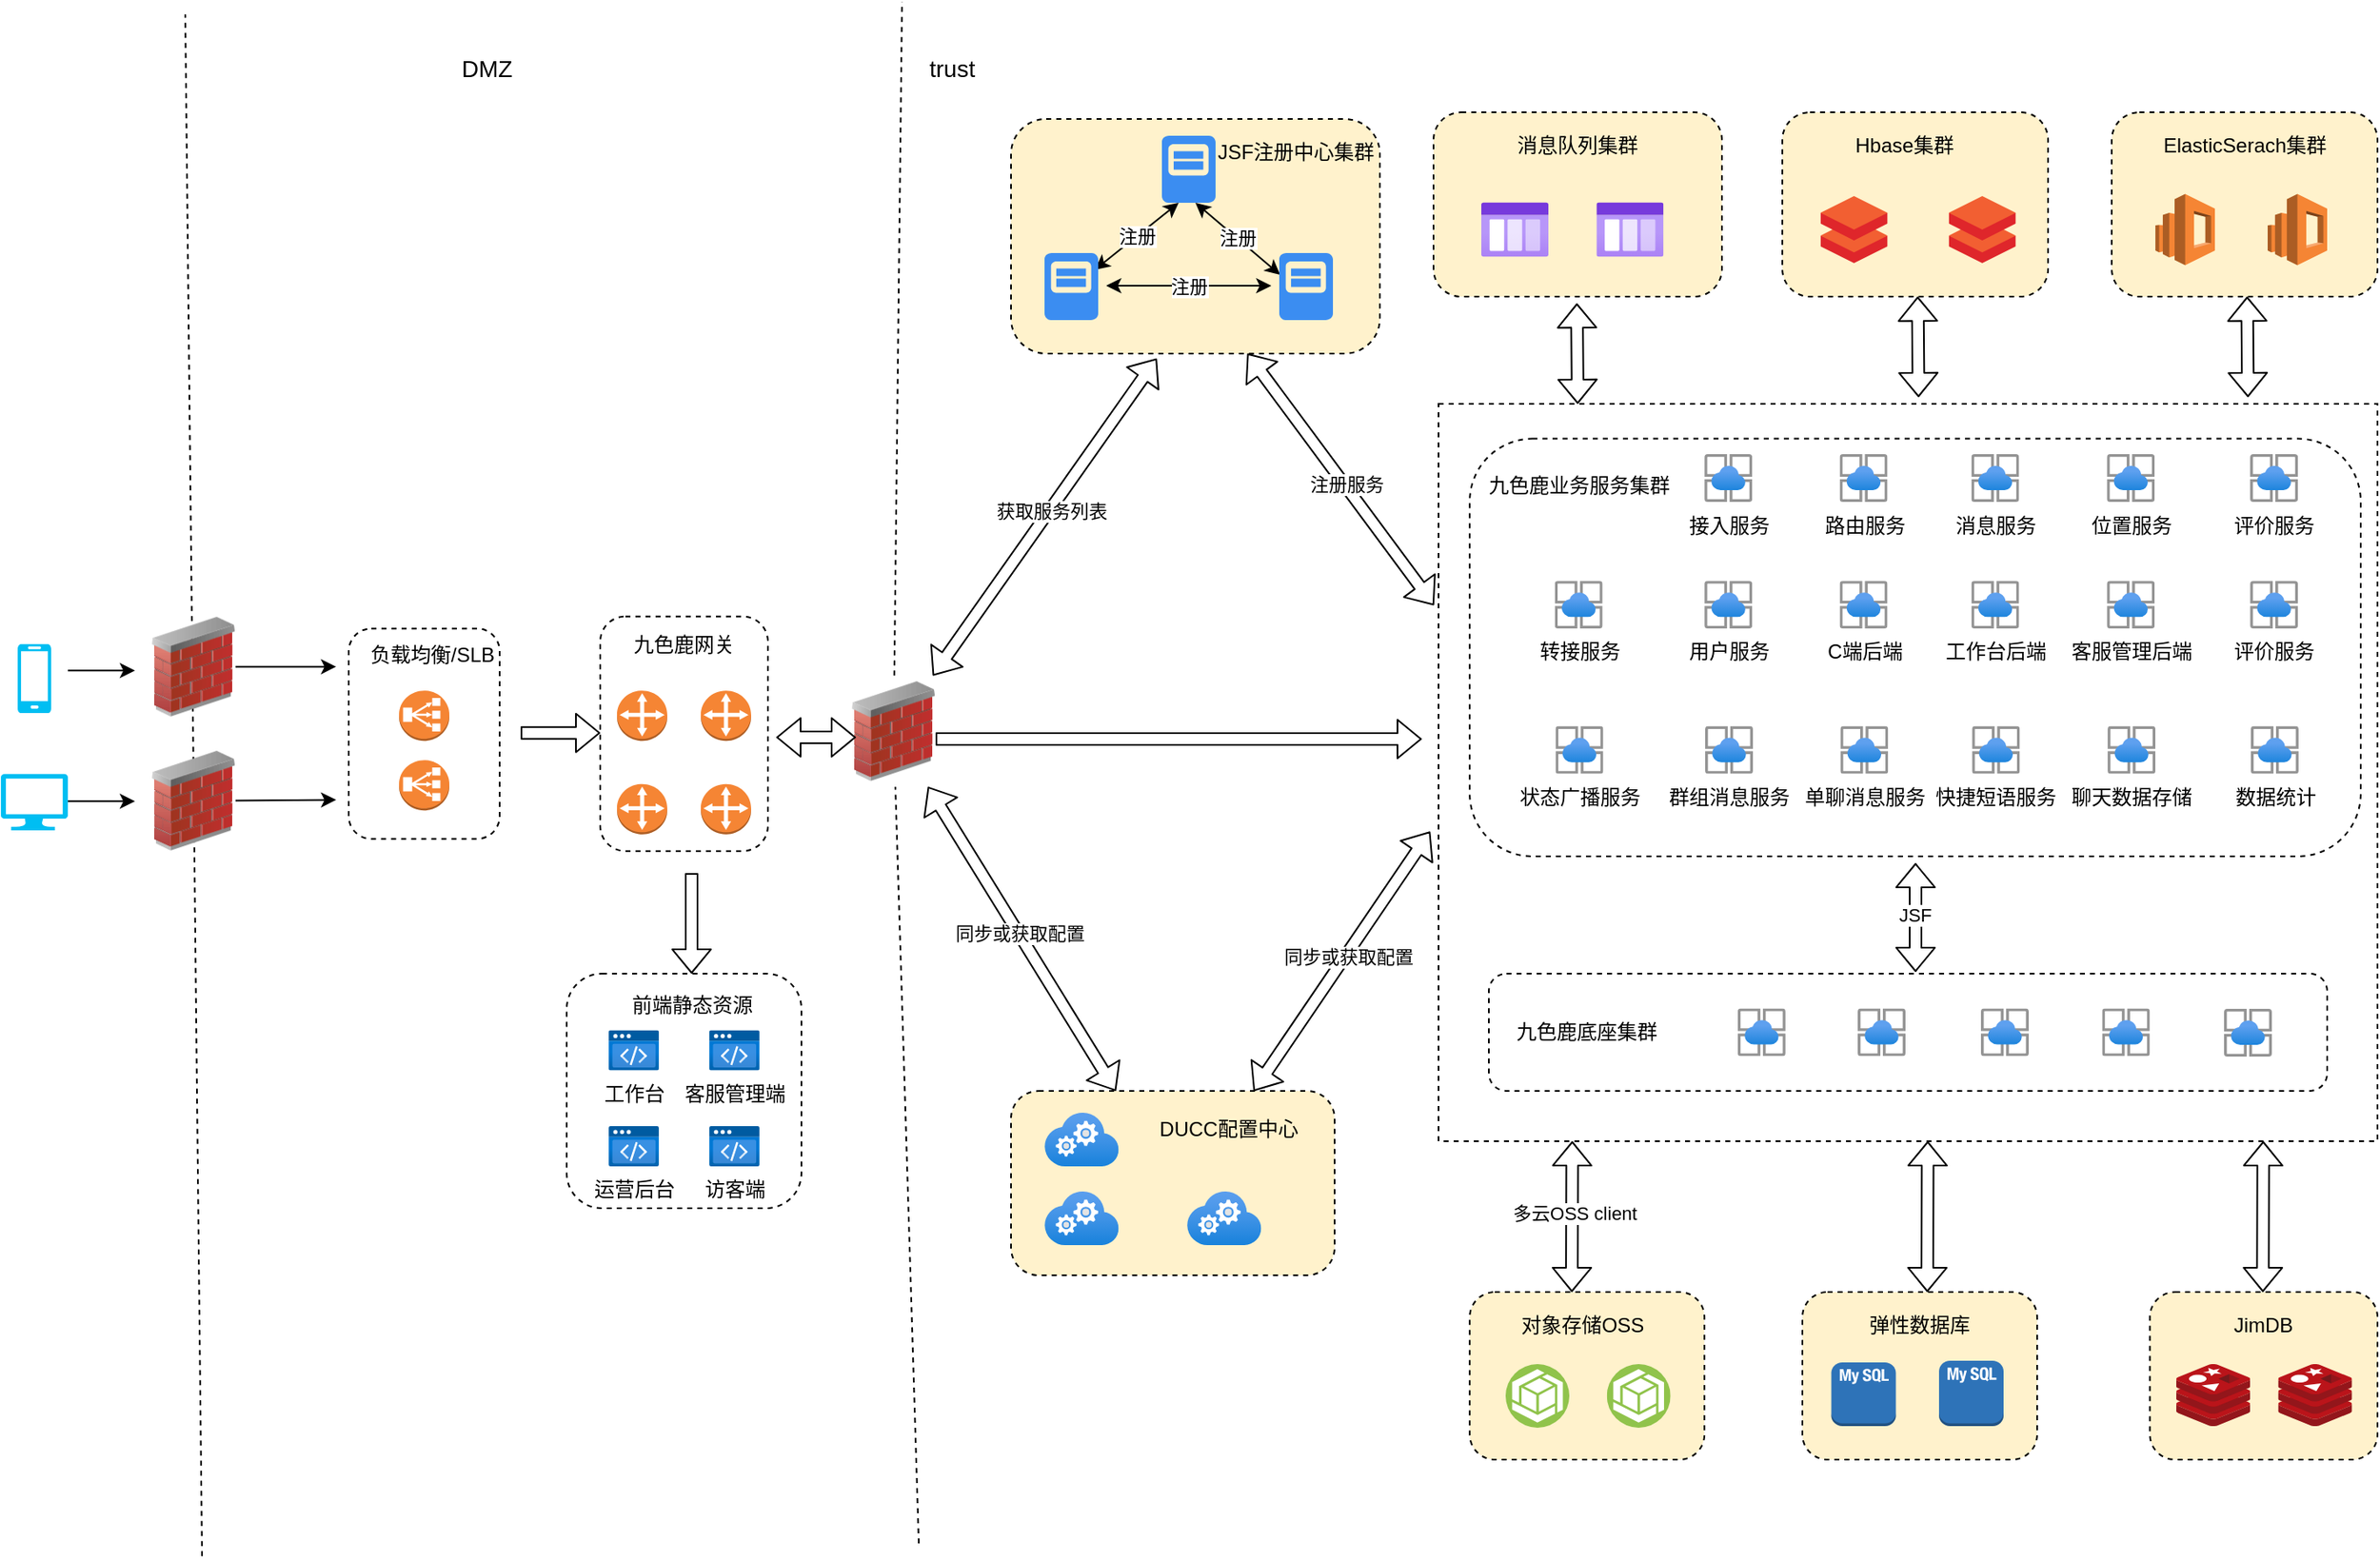 <mxfile version="13.10.8" type="github">
  <diagram id="4m0wapcWZzs-jETfaVTt" name="第 1 页">
    <mxGraphModel dx="2203" dy="771" grid="1" gridSize="10" guides="1" tooltips="1" connect="1" arrows="1" fold="1" page="1" pageScale="1" pageWidth="827" pageHeight="1169" math="0" shadow="0">
      <root>
        <mxCell id="0" />
        <mxCell id="1" parent="0" />
        <mxCell id="VIq6k27REmudd6MNiA6y-170" value="" style="rounded=1;whiteSpace=wrap;html=1;dashed=1;fillColor=#FFF2CC;" parent="1" vertex="1">
          <mxGeometry x="835.04" y="66" width="158.5" height="110" as="geometry" />
        </mxCell>
        <mxCell id="VIq6k27REmudd6MNiA6y-151" value="" style="rounded=1;whiteSpace=wrap;html=1;dashed=1;fillColor=#FFFFFF;" parent="1" vertex="1">
          <mxGeometry x="-20" y="374.1" width="90" height="125.5" as="geometry" />
        </mxCell>
        <mxCell id="VIq6k27REmudd6MNiA6y-1" value="" style="rounded=0;whiteSpace=wrap;html=1;dashed=1;" parent="1" vertex="1">
          <mxGeometry x="630" y="240" width="560" height="440" as="geometry" />
        </mxCell>
        <mxCell id="VIq6k27REmudd6MNiA6y-2" value="" style="rounded=1;whiteSpace=wrap;html=1;dashed=1;fillColor=#FFFFFF;" parent="1" vertex="1">
          <mxGeometry x="660" y="580" width="500" height="70" as="geometry" />
        </mxCell>
        <mxCell id="VIq6k27REmudd6MNiA6y-13" value="九色鹿底座集群" style="text;html=1;strokeColor=none;fillColor=none;align=center;verticalAlign=middle;whiteSpace=wrap;rounded=0;dashed=1;" parent="1" vertex="1">
          <mxGeometry x="674.08" y="605" width="89" height="20" as="geometry" />
        </mxCell>
        <mxCell id="VIq6k27REmudd6MNiA6y-15" value="" style="rounded=1;whiteSpace=wrap;html=1;dashed=1;fillColor=#FFFFFF;" parent="1" vertex="1">
          <mxGeometry x="648.58" y="260.81" width="531.42" height="249.19" as="geometry" />
        </mxCell>
        <mxCell id="VIq6k27REmudd6MNiA6y-16" value="消息服务" style="aspect=fixed;html=1;points=[];align=center;image;fontSize=12;image=img/lib/azure2/app_services/App_Service_Environments.svg;rounded=1;dashed=1;" parent="1" vertex="1">
          <mxGeometry x="947.75" y="270" width="28.5" height="28.5" as="geometry" />
        </mxCell>
        <mxCell id="VIq6k27REmudd6MNiA6y-17" value="路由服务" style="aspect=fixed;html=1;points=[];align=center;image;fontSize=12;image=img/lib/azure2/app_services/App_Service_Environments.svg;rounded=1;dashed=1;" parent="1" vertex="1">
          <mxGeometry x="869.25" y="270" width="28.5" height="28.5" as="geometry" />
        </mxCell>
        <mxCell id="VIq6k27REmudd6MNiA6y-20" value="九色鹿业务服务集群" style="text;html=1;strokeColor=none;fillColor=none;align=center;verticalAlign=middle;whiteSpace=wrap;rounded=0;dashed=1;" parent="1" vertex="1">
          <mxGeometry x="649" y="278.5" width="130" height="20" as="geometry" />
        </mxCell>
        <mxCell id="VIq6k27REmudd6MNiA6y-21" value="接入服务" style="aspect=fixed;html=1;points=[];align=center;image;fontSize=12;image=img/lib/azure2/app_services/App_Service_Environments.svg;rounded=1;dashed=1;" parent="1" vertex="1">
          <mxGeometry x="788.58" y="270" width="28.5" height="28.5" as="geometry" />
        </mxCell>
        <mxCell id="VIq6k27REmudd6MNiA6y-37" value="" style="shape=flexArrow;endArrow=classic;startArrow=classic;html=1;width=7;endWidth=15;endSize=4.33;startWidth=15;startSize=4.33;" parent="1" edge="1">
          <mxGeometry width="50" height="50" relative="1" as="geometry">
            <mxPoint x="914.5" y="579" as="sourcePoint" />
            <mxPoint x="914.5" y="514" as="targetPoint" />
          </mxGeometry>
        </mxCell>
        <mxCell id="VIq6k27REmudd6MNiA6y-38" value="JSF" style="edgeLabel;html=1;align=center;verticalAlign=middle;resizable=0;points=[];" parent="VIq6k27REmudd6MNiA6y-37" vertex="1" connectable="0">
          <mxGeometry x="0.218" y="1" relative="1" as="geometry">
            <mxPoint y="5" as="offset" />
          </mxGeometry>
        </mxCell>
        <mxCell id="VIq6k27REmudd6MNiA6y-75" value="" style="rounded=1;whiteSpace=wrap;html=1;dashed=1;fillColor=#FFFFFF;" parent="1" vertex="1">
          <mxGeometry x="130" y="366.85" width="100" height="140" as="geometry" />
        </mxCell>
        <mxCell id="VIq6k27REmudd6MNiA6y-76" value="" style="outlineConnect=0;dashed=0;verticalLabelPosition=bottom;verticalAlign=top;align=center;html=1;shape=mxgraph.aws3.customer_gateway;fillColor=#F58534;gradientColor=none;rounded=1;" parent="1" vertex="1">
          <mxGeometry x="140" y="411.1" width="30" height="30" as="geometry" />
        </mxCell>
        <mxCell id="VIq6k27REmudd6MNiA6y-77" value="" style="outlineConnect=0;dashed=0;verticalLabelPosition=bottom;verticalAlign=top;align=center;html=1;shape=mxgraph.aws3.customer_gateway;fillColor=#F58534;gradientColor=none;rounded=1;" parent="1" vertex="1">
          <mxGeometry x="190" y="411.1" width="30" height="30" as="geometry" />
        </mxCell>
        <mxCell id="VIq6k27REmudd6MNiA6y-78" value="" style="outlineConnect=0;dashed=0;verticalLabelPosition=bottom;verticalAlign=top;align=center;html=1;shape=mxgraph.aws3.customer_gateway;fillColor=#F58534;gradientColor=none;rounded=1;" parent="1" vertex="1">
          <mxGeometry x="140" y="466.85" width="30" height="30" as="geometry" />
        </mxCell>
        <mxCell id="VIq6k27REmudd6MNiA6y-79" value="九色鹿网关" style="text;html=1;strokeColor=none;fillColor=none;align=center;verticalAlign=middle;whiteSpace=wrap;rounded=0;dashed=1;" parent="1" vertex="1">
          <mxGeometry x="115" y="374.1" width="130" height="20" as="geometry" />
        </mxCell>
        <mxCell id="VIq6k27REmudd6MNiA6y-81" value="" style="shape=flexArrow;endArrow=classic;startArrow=none;html=1;width=7;endWidth=15;endSize=4.33;startWidth=15;startSize=4.33;startFill=0;" parent="1" edge="1">
          <mxGeometry width="50" height="50" relative="1" as="geometry">
            <mxPoint x="330" y="440" as="sourcePoint" />
            <mxPoint x="620" y="440" as="targetPoint" />
          </mxGeometry>
        </mxCell>
        <mxCell id="VIq6k27REmudd6MNiA6y-85" value="" style="rounded=1;whiteSpace=wrap;html=1;dashed=1;fillColor=#FFF2CC;" parent="1" vertex="1">
          <mxGeometry x="375" y="70" width="220" height="140" as="geometry" />
        </mxCell>
        <mxCell id="VIq6k27REmudd6MNiA6y-86" value="" style="outlineConnect=0;dashed=0;verticalLabelPosition=bottom;verticalAlign=top;align=center;html=1;shape=mxgraph.aws3.customer_gateway;fillColor=#F58534;gradientColor=none;rounded=1;" parent="1" vertex="1">
          <mxGeometry x="190" y="466.85" width="30" height="30" as="geometry" />
        </mxCell>
        <mxCell id="VIq6k27REmudd6MNiA6y-92" value="注册" style="endArrow=classic;startArrow=classic;html=1;" parent="1" edge="1">
          <mxGeometry width="50" height="50" relative="1" as="geometry">
            <mxPoint x="425" y="160" as="sourcePoint" />
            <mxPoint x="475" y="120" as="targetPoint" />
          </mxGeometry>
        </mxCell>
        <mxCell id="VIq6k27REmudd6MNiA6y-93" value="注册" style="endArrow=classic;startArrow=classic;html=1;entryX=-0.037;entryY=0.5;entryDx=0;entryDy=0;entryPerimeter=0;" parent="1" edge="1">
          <mxGeometry width="50" height="50" relative="1" as="geometry">
            <mxPoint x="431.74" y="169.5" as="sourcePoint" />
            <mxPoint x="530.26" y="169.5" as="targetPoint" />
          </mxGeometry>
        </mxCell>
        <mxCell id="VIq6k27REmudd6MNiA6y-95" value="注册" style="endArrow=classic;startArrow=classic;html=1;entryX=0.013;entryY=0.075;entryDx=0;entryDy=0;entryPerimeter=0;" parent="1" edge="1">
          <mxGeometry width="50" height="50" relative="1" as="geometry">
            <mxPoint x="485" y="120" as="sourcePoint" />
            <mxPoint x="535.52" y="163" as="targetPoint" />
          </mxGeometry>
        </mxCell>
        <mxCell id="VIq6k27REmudd6MNiA6y-96" value="" style="html=1;aspect=fixed;strokeColor=none;shadow=0;align=center;verticalAlign=top;fillColor=#3B8DF1;shape=mxgraph.gcp2.node;rounded=1;dashed=1;" parent="1" vertex="1">
          <mxGeometry x="465" y="80" width="32" height="40" as="geometry" />
        </mxCell>
        <mxCell id="VIq6k27REmudd6MNiA6y-97" value="" style="html=1;aspect=fixed;strokeColor=none;shadow=0;align=center;verticalAlign=top;fillColor=#3B8DF1;shape=mxgraph.gcp2.node;rounded=1;dashed=1;" parent="1" vertex="1">
          <mxGeometry x="535" y="150" width="32" height="40" as="geometry" />
        </mxCell>
        <mxCell id="VIq6k27REmudd6MNiA6y-98" value="" style="html=1;aspect=fixed;strokeColor=none;shadow=0;align=center;verticalAlign=top;fillColor=#3B8DF1;shape=mxgraph.gcp2.node;rounded=1;dashed=1;" parent="1" vertex="1">
          <mxGeometry x="395" y="150" width="32" height="40" as="geometry" />
        </mxCell>
        <mxCell id="VIq6k27REmudd6MNiA6y-99" value="JSF注册中心集群" style="text;html=1;strokeColor=none;fillColor=none;align=center;verticalAlign=middle;whiteSpace=wrap;rounded=0;dashed=1;" parent="1" vertex="1">
          <mxGeometry x="480" y="80" width="130" height="20" as="geometry" />
        </mxCell>
        <mxCell id="VIq6k27REmudd6MNiA6y-100" value="" style="shape=flexArrow;endArrow=classic;startArrow=classic;html=1;width=7;endWidth=15;endSize=4.33;startWidth=15;startSize=4.33;entryX=0.395;entryY=1.021;entryDx=0;entryDy=0;entryPerimeter=0;" parent="1" source="G7z-j5rVqPP3TAjrnrh4-25" edge="1" target="VIq6k27REmudd6MNiA6y-85">
          <mxGeometry width="50" height="50" relative="1" as="geometry">
            <mxPoint x="290" y="370" as="sourcePoint" />
            <mxPoint x="503.5" y="210" as="targetPoint" />
          </mxGeometry>
        </mxCell>
        <mxCell id="VIq6k27REmudd6MNiA6y-102" value="获取服务列表" style="edgeLabel;html=1;align=center;verticalAlign=middle;resizable=0;points=[];" parent="VIq6k27REmudd6MNiA6y-100" vertex="1" connectable="0">
          <mxGeometry x="0.04" relative="1" as="geometry">
            <mxPoint x="1" as="offset" />
          </mxGeometry>
        </mxCell>
        <mxCell id="VIq6k27REmudd6MNiA6y-103" value="" style="shape=flexArrow;endArrow=classic;startArrow=classic;html=1;width=7;endWidth=15;endSize=4.33;startWidth=15;startSize=4.33;exitX=0.75;exitY=0;exitDx=0;exitDy=0;entryX=-0.005;entryY=0.273;entryDx=0;entryDy=0;entryPerimeter=0;" parent="1" target="VIq6k27REmudd6MNiA6y-1" edge="1">
          <mxGeometry width="50" height="50" relative="1" as="geometry">
            <mxPoint x="516" y="210" as="sourcePoint" />
            <mxPoint x="621" y="400" as="targetPoint" />
          </mxGeometry>
        </mxCell>
        <mxCell id="VIq6k27REmudd6MNiA6y-104" value="注册服务" style="edgeLabel;html=1;align=center;verticalAlign=middle;resizable=0;points=[];" parent="VIq6k27REmudd6MNiA6y-103" vertex="1" connectable="0">
          <mxGeometry x="0.04" relative="1" as="geometry">
            <mxPoint x="1" as="offset" />
          </mxGeometry>
        </mxCell>
        <mxCell id="VIq6k27REmudd6MNiA6y-105" value="" style="rounded=1;whiteSpace=wrap;html=1;dashed=1;fillColor=#FFF2CC;" parent="1" vertex="1">
          <mxGeometry x="648.58" y="770" width="140" height="100" as="geometry" />
        </mxCell>
        <mxCell id="VIq6k27REmudd6MNiA6y-108" value="" style="perimeter=ellipsePerimeter;html=1;align=center;shadow=0;dashed=0;fontColor=#4277BB;labelBackgroundColor=#ffffff;fontSize=12;spacingTop=3;image;image=img/lib/ibm/vpc/ObjectStorage.svg;rounded=1;fillColor=#FFFFFF;" parent="1" vertex="1">
          <mxGeometry x="670" y="813" width="38" height="38" as="geometry" />
        </mxCell>
        <mxCell id="VIq6k27REmudd6MNiA6y-109" value="" style="perimeter=ellipsePerimeter;html=1;align=center;shadow=0;dashed=0;fontColor=#4277BB;labelBackgroundColor=#ffffff;fontSize=12;spacingTop=3;image;image=img/lib/ibm/vpc/ObjectStorage.svg;rounded=1;fillColor=#FFFFFF;" parent="1" vertex="1">
          <mxGeometry x="730.35" y="813" width="38" height="38" as="geometry" />
        </mxCell>
        <mxCell id="VIq6k27REmudd6MNiA6y-110" value="对象存储OSS" style="text;html=1;strokeColor=none;fillColor=none;align=center;verticalAlign=middle;whiteSpace=wrap;rounded=0;dashed=1;" parent="1" vertex="1">
          <mxGeometry x="651" y="780" width="130" height="20" as="geometry" />
        </mxCell>
        <mxCell id="VIq6k27REmudd6MNiA6y-112" value="" style="shape=flexArrow;endArrow=classic;startArrow=classic;html=1;width=7;endWidth=15;endSize=4.33;startWidth=15;startSize=4.33;" parent="1" edge="1">
          <mxGeometry width="50" height="50" relative="1" as="geometry">
            <mxPoint x="709.5" y="770" as="sourcePoint" />
            <mxPoint x="709.75" y="680" as="targetPoint" />
          </mxGeometry>
        </mxCell>
        <mxCell id="VIq6k27REmudd6MNiA6y-113" value="多云OSS client" style="edgeLabel;html=1;align=center;verticalAlign=middle;resizable=0;points=[];" parent="VIq6k27REmudd6MNiA6y-112" vertex="1" connectable="0">
          <mxGeometry x="0.04" relative="1" as="geometry">
            <mxPoint x="1" as="offset" />
          </mxGeometry>
        </mxCell>
        <mxCell id="VIq6k27REmudd6MNiA6y-114" value="" style="rounded=1;whiteSpace=wrap;html=1;dashed=1;fillColor=#FFF2CC;" parent="1" vertex="1">
          <mxGeometry x="375" y="650" width="193" height="110" as="geometry" />
        </mxCell>
        <mxCell id="VIq6k27REmudd6MNiA6y-121" value="DUCC配置中心" style="text;html=1;strokeColor=none;fillColor=none;align=center;verticalAlign=middle;whiteSpace=wrap;rounded=0;dashed=1;" parent="1" vertex="1">
          <mxGeometry x="440" y="663" width="130" height="20" as="geometry" />
        </mxCell>
        <mxCell id="VIq6k27REmudd6MNiA6y-122" value="" style="aspect=fixed;html=1;points=[];align=center;image;fontSize=12;image=img/lib/azure2/compute/Cloud_Services_Classic.svg;rounded=1;dashed=1;fillColor=#FFFFFF;" parent="1" vertex="1">
          <mxGeometry x="395" y="710" width="44.31" height="32" as="geometry" />
        </mxCell>
        <mxCell id="VIq6k27REmudd6MNiA6y-123" value="" style="aspect=fixed;html=1;points=[];align=center;image;fontSize=12;image=img/lib/azure2/compute/Cloud_Services_Classic.svg;rounded=1;dashed=1;fillColor=#FFFFFF;" parent="1" vertex="1">
          <mxGeometry x="395" y="663" width="44.31" height="32" as="geometry" />
        </mxCell>
        <mxCell id="VIq6k27REmudd6MNiA6y-124" value="" style="aspect=fixed;html=1;points=[];align=center;image;fontSize=12;image=img/lib/azure2/compute/Cloud_Services_Classic.svg;rounded=1;dashed=1;fillColor=#FFFFFF;" parent="1" vertex="1">
          <mxGeometry x="480.0" y="710" width="44.31" height="32" as="geometry" />
        </mxCell>
        <mxCell id="VIq6k27REmudd6MNiA6y-125" value="" style="shape=flexArrow;endArrow=classic;startArrow=classic;html=1;width=7;endWidth=15;endSize=4.33;startWidth=15;startSize=4.33;" parent="1" source="VIq6k27REmudd6MNiA6y-114" edge="1" target="G7z-j5rVqPP3TAjrnrh4-25">
          <mxGeometry width="50" height="50" relative="1" as="geometry">
            <mxPoint x="321.5" y="670" as="sourcePoint" />
            <mxPoint x="300" y="480" as="targetPoint" />
          </mxGeometry>
        </mxCell>
        <mxCell id="VIq6k27REmudd6MNiA6y-126" value="同步或获取配置" style="edgeLabel;html=1;align=center;verticalAlign=middle;resizable=0;points=[];" parent="VIq6k27REmudd6MNiA6y-125" vertex="1" connectable="0">
          <mxGeometry x="0.04" relative="1" as="geometry">
            <mxPoint x="1" as="offset" />
          </mxGeometry>
        </mxCell>
        <mxCell id="VIq6k27REmudd6MNiA6y-127" value="" style="shape=flexArrow;endArrow=classic;startArrow=classic;html=1;width=7;endWidth=15;endSize=4.33;startWidth=15;startSize=4.33;entryX=-0.009;entryY=0.58;entryDx=0;entryDy=0;entryPerimeter=0;exitX=0.75;exitY=0;exitDx=0;exitDy=0;" parent="1" source="VIq6k27REmudd6MNiA6y-114" target="VIq6k27REmudd6MNiA6y-1" edge="1">
          <mxGeometry width="50" height="50" relative="1" as="geometry">
            <mxPoint x="600.003" y="640" as="sourcePoint" />
            <mxPoint x="558.67" y="500" as="targetPoint" />
          </mxGeometry>
        </mxCell>
        <mxCell id="VIq6k27REmudd6MNiA6y-128" value="同步或获取配置" style="edgeLabel;html=1;align=center;verticalAlign=middle;resizable=0;points=[];" parent="VIq6k27REmudd6MNiA6y-127" vertex="1" connectable="0">
          <mxGeometry x="0.04" relative="1" as="geometry">
            <mxPoint x="1" as="offset" />
          </mxGeometry>
        </mxCell>
        <mxCell id="VIq6k27REmudd6MNiA6y-130" value="" style="rounded=1;whiteSpace=wrap;html=1;fillColor=#FFF2CC;dashed=1;" parent="1" vertex="1">
          <mxGeometry x="847" y="770" width="140" height="100" as="geometry" />
        </mxCell>
        <mxCell id="VIq6k27REmudd6MNiA6y-131" value="" style="outlineConnect=0;dashed=0;verticalLabelPosition=bottom;verticalAlign=top;align=center;html=1;shape=mxgraph.aws3.mysql_db_instance_2;fillColor=#2E73B8;gradientColor=none;rounded=1;" parent="1" vertex="1">
          <mxGeometry x="864.25" y="812" width="38.5" height="38" as="geometry" />
        </mxCell>
        <mxCell id="VIq6k27REmudd6MNiA6y-132" value="" style="outlineConnect=0;dashed=0;verticalLabelPosition=bottom;verticalAlign=top;align=center;html=1;shape=mxgraph.aws3.mysql_db_instance_2;fillColor=#2E73B8;gradientColor=none;rounded=1;" parent="1" vertex="1">
          <mxGeometry x="928.5" y="811" width="38.5" height="39" as="geometry" />
        </mxCell>
        <mxCell id="VIq6k27REmudd6MNiA6y-133" value="弹性数据库" style="text;html=1;strokeColor=none;fillColor=none;align=center;verticalAlign=middle;whiteSpace=wrap;rounded=0;dashed=1;" parent="1" vertex="1">
          <mxGeometry x="852" y="780" width="130" height="20" as="geometry" />
        </mxCell>
        <mxCell id="VIq6k27REmudd6MNiA6y-134" value="" style="shape=flexArrow;endArrow=classic;startArrow=classic;html=1;width=7;endWidth=15;endSize=4.33;startWidth=15;startSize=4.33;" parent="1" edge="1">
          <mxGeometry width="50" height="50" relative="1" as="geometry">
            <mxPoint x="921.5" y="770" as="sourcePoint" />
            <mxPoint x="921.75" y="680" as="targetPoint" />
          </mxGeometry>
        </mxCell>
        <mxCell id="VIq6k27REmudd6MNiA6y-136" value="" style="rounded=1;whiteSpace=wrap;html=1;dashed=1;fillColor=#FFF2CC;" parent="1" vertex="1">
          <mxGeometry x="1054.25" y="770" width="135.75" height="100" as="geometry" />
        </mxCell>
        <mxCell id="VIq6k27REmudd6MNiA6y-137" value="" style="aspect=fixed;html=1;points=[];align=center;image;fontSize=12;image=img/lib/mscae/Cache_Redis_Product.svg;rounded=1;dashed=1;fillColor=#FFF2CC;" parent="1" vertex="1">
          <mxGeometry x="1070" y="813" width="44.05" height="37" as="geometry" />
        </mxCell>
        <mxCell id="VIq6k27REmudd6MNiA6y-138" value="" style="aspect=fixed;html=1;points=[];align=center;image;fontSize=12;image=img/lib/mscae/Cache_Redis_Product.svg;rounded=1;dashed=1;fillColor=#FFF2CC;" parent="1" vertex="1">
          <mxGeometry x="1130.75" y="813" width="44.05" height="37" as="geometry" />
        </mxCell>
        <mxCell id="VIq6k27REmudd6MNiA6y-139" value="JimDB" style="text;html=1;strokeColor=none;fillColor=none;align=center;verticalAlign=middle;whiteSpace=wrap;rounded=0;dashed=1;" parent="1" vertex="1">
          <mxGeometry x="1057.13" y="780" width="130" height="20" as="geometry" />
        </mxCell>
        <mxCell id="VIq6k27REmudd6MNiA6y-140" value="" style="shape=flexArrow;endArrow=classic;startArrow=classic;html=1;width=7;endWidth=15;endSize=4.33;startWidth=15;startSize=4.33;" parent="1" edge="1">
          <mxGeometry width="50" height="50" relative="1" as="geometry">
            <mxPoint x="1121.63" y="770" as="sourcePoint" />
            <mxPoint x="1121.88" y="680" as="targetPoint" />
          </mxGeometry>
        </mxCell>
        <mxCell id="VIq6k27REmudd6MNiA6y-141" value="" style="rounded=1;whiteSpace=wrap;html=1;dashed=1;fillColor=#FFF2CC;" parent="1" vertex="1">
          <mxGeometry x="627" y="66" width="172" height="110" as="geometry" />
        </mxCell>
        <mxCell id="VIq6k27REmudd6MNiA6y-142" value="" style="html=1;points=[];align=center;image;fontSize=12;image=img/lib/azure2/general/Storage_Queue.svg;rounded=1;dashed=1;fillColor=#FFF2CC;" parent="1" vertex="1">
          <mxGeometry x="655.5" y="116" width="40" height="40" as="geometry" />
        </mxCell>
        <mxCell id="VIq6k27REmudd6MNiA6y-143" value="" style="html=1;points=[];align=center;image;fontSize=12;image=img/lib/azure2/general/Storage_Queue.svg;rounded=1;dashed=1;fillColor=#FFF2CC;" parent="1" vertex="1">
          <mxGeometry x="724.19" y="116" width="40" height="40" as="geometry" />
        </mxCell>
        <mxCell id="VIq6k27REmudd6MNiA6y-144" value="消息队列集群" style="text;html=1;strokeColor=none;fillColor=none;align=center;verticalAlign=middle;whiteSpace=wrap;rounded=0;dashed=1;" parent="1" vertex="1">
          <mxGeometry x="648" y="76" width="130" height="20" as="geometry" />
        </mxCell>
        <mxCell id="VIq6k27REmudd6MNiA6y-145" value="" style="shape=flexArrow;endArrow=classic;startArrow=classic;html=1;width=7;endWidth=15;endSize=4.33;startWidth=15;startSize=4.33;" parent="1" edge="1">
          <mxGeometry width="50" height="50" relative="1" as="geometry">
            <mxPoint x="713" y="240" as="sourcePoint" />
            <mxPoint x="712.5" y="180" as="targetPoint" />
          </mxGeometry>
        </mxCell>
        <mxCell id="VIq6k27REmudd6MNiA6y-146" value="" style="verticalLabelPosition=bottom;html=1;verticalAlign=top;align=center;strokeColor=none;fillColor=#00BEF2;shape=mxgraph.azure.mobile;pointerEvents=1;rounded=1;dashed=1;" parent="1" vertex="1">
          <mxGeometry x="-217.5" y="383.31" width="20" height="41.25" as="geometry" />
        </mxCell>
        <mxCell id="VIq6k27REmudd6MNiA6y-147" value="" style="verticalLabelPosition=bottom;html=1;verticalAlign=top;align=center;strokeColor=none;fillColor=#00BEF2;shape=mxgraph.azure.computer;pointerEvents=1;rounded=1;dashed=1;" parent="1" vertex="1">
          <mxGeometry x="-227.5" y="460.81" width="40" height="33.75" as="geometry" />
        </mxCell>
        <mxCell id="VIq6k27REmudd6MNiA6y-152" value="负载均衡/SLB" style="text;html=1;strokeColor=none;fillColor=none;align=center;verticalAlign=middle;whiteSpace=wrap;rounded=0;dashed=1;" parent="1" vertex="1">
          <mxGeometry x="-15" y="384.1" width="90" height="12.75" as="geometry" />
        </mxCell>
        <mxCell id="VIq6k27REmudd6MNiA6y-153" value="" style="outlineConnect=0;dashed=0;verticalLabelPosition=bottom;verticalAlign=top;align=center;html=1;shape=mxgraph.aws3.classic_load_balancer;fillColor=#F58534;gradientColor=none;rounded=1;" parent="1" vertex="1">
          <mxGeometry x="10" y="411.1" width="30" height="30" as="geometry" />
        </mxCell>
        <mxCell id="VIq6k27REmudd6MNiA6y-154" value="" style="outlineConnect=0;dashed=0;verticalLabelPosition=bottom;verticalAlign=top;align=center;html=1;shape=mxgraph.aws3.classic_load_balancer;fillColor=#F58534;gradientColor=none;rounded=1;" parent="1" vertex="1">
          <mxGeometry x="10" y="452.6" width="30" height="30" as="geometry" />
        </mxCell>
        <mxCell id="VIq6k27REmudd6MNiA6y-155" value="" style="endArrow=classic;html=1;" parent="1" edge="1">
          <mxGeometry width="50" height="50" relative="1" as="geometry">
            <mxPoint x="-187.5" y="399.18" as="sourcePoint" />
            <mxPoint x="-147.5" y="399.18" as="targetPoint" />
          </mxGeometry>
        </mxCell>
        <mxCell id="VIq6k27REmudd6MNiA6y-156" value="" style="endArrow=classic;html=1;" parent="1" edge="1">
          <mxGeometry width="50" height="50" relative="1" as="geometry">
            <mxPoint x="-87.5" y="476.69" as="sourcePoint" />
            <mxPoint x="-27.5" y="476.31" as="targetPoint" />
          </mxGeometry>
        </mxCell>
        <mxCell id="VIq6k27REmudd6MNiA6y-158" value="" style="shape=flexArrow;endArrow=classic;startArrow=none;html=1;width=7;endWidth=15;endSize=4.33;startWidth=15;startSize=4.33;startFill=0;" parent="1" edge="1">
          <mxGeometry width="50" height="50" relative="1" as="geometry">
            <mxPoint x="82.5" y="436.35" as="sourcePoint" />
            <mxPoint x="130" y="436.35" as="targetPoint" />
          </mxGeometry>
        </mxCell>
        <mxCell id="VIq6k27REmudd6MNiA6y-169" value="" style="html=1;points=[];align=center;image;fontSize=12;image=img/lib/mscae/Databricks.svg;rounded=1;dashed=1;fillColor=#FFF2CC;" parent="1" vertex="1">
          <mxGeometry x="857.79" y="116" width="40" height="40" as="geometry" />
        </mxCell>
        <mxCell id="VIq6k27REmudd6MNiA6y-171" value="" style="html=1;points=[];align=center;image;fontSize=12;image=img/lib/mscae/Databricks.svg;rounded=1;dashed=1;fillColor=#FFF2CC;" parent="1" vertex="1">
          <mxGeometry x="934.29" y="116" width="40" height="40" as="geometry" />
        </mxCell>
        <mxCell id="VIq6k27REmudd6MNiA6y-172" value="Hbase集群" style="text;html=1;strokeColor=none;fillColor=none;align=center;verticalAlign=middle;whiteSpace=wrap;rounded=0;dashed=1;" parent="1" vertex="1">
          <mxGeometry x="842.79" y="76" width="130" height="20" as="geometry" />
        </mxCell>
        <mxCell id="VIq6k27REmudd6MNiA6y-173" value="" style="shape=flexArrow;endArrow=classic;startArrow=classic;html=1;width=7;endWidth=15;endSize=4.33;startWidth=15;startSize=4.33;" parent="1" edge="1">
          <mxGeometry width="50" height="50" relative="1" as="geometry">
            <mxPoint x="916.29" y="236" as="sourcePoint" />
            <mxPoint x="915.79" y="176" as="targetPoint" />
          </mxGeometry>
        </mxCell>
        <mxCell id="G7z-j5rVqPP3TAjrnrh4-3" value="" style="rounded=1;whiteSpace=wrap;html=1;dashed=1;fillColor=#FFFFFF;" vertex="1" parent="1">
          <mxGeometry x="110" y="580" width="140" height="140" as="geometry" />
        </mxCell>
        <mxCell id="G7z-j5rVqPP3TAjrnrh4-4" value="工作台" style="aspect=fixed;html=1;points=[];align=center;image;fontSize=12;image=img/lib/azure2/preview/Static_Apps.svg;rounded=0;dashed=1;fillColor=#FFFFFF;" vertex="1" parent="1">
          <mxGeometry x="135" y="613.75" width="30" height="24" as="geometry" />
        </mxCell>
        <mxCell id="G7z-j5rVqPP3TAjrnrh4-5" value="客服管理端" style="aspect=fixed;html=1;points=[];align=center;image;fontSize=12;image=img/lib/azure2/preview/Static_Apps.svg;rounded=0;dashed=1;fillColor=#FFFFFF;" vertex="1" parent="1">
          <mxGeometry x="195" y="613.75" width="30" height="24" as="geometry" />
        </mxCell>
        <mxCell id="G7z-j5rVqPP3TAjrnrh4-7" value="运营后台" style="aspect=fixed;html=1;points=[];align=center;image;fontSize=12;image=img/lib/azure2/preview/Static_Apps.svg;rounded=0;dashed=1;fillColor=#FFFFFF;" vertex="1" parent="1">
          <mxGeometry x="135" y="671" width="30" height="24" as="geometry" />
        </mxCell>
        <mxCell id="G7z-j5rVqPP3TAjrnrh4-8" value="访客端" style="aspect=fixed;html=1;points=[];align=center;image;fontSize=12;image=img/lib/azure2/preview/Static_Apps.svg;rounded=0;dashed=1;fillColor=#FFFFFF;" vertex="1" parent="1">
          <mxGeometry x="195" y="671" width="30" height="24" as="geometry" />
        </mxCell>
        <mxCell id="G7z-j5rVqPP3TAjrnrh4-9" value="前端静态资源" style="text;html=1;strokeColor=none;fillColor=none;align=center;verticalAlign=middle;whiteSpace=wrap;rounded=0;dashed=1;" vertex="1" parent="1">
          <mxGeometry x="140" y="592.25" width="90" height="12.75" as="geometry" />
        </mxCell>
        <mxCell id="G7z-j5rVqPP3TAjrnrh4-11" value="" style="shape=flexArrow;endArrow=classic;startArrow=none;html=1;width=7;endWidth=15;endSize=4.33;startWidth=15;startSize=4.33;startFill=0;" edge="1" parent="1">
          <mxGeometry width="50" height="50" relative="1" as="geometry">
            <mxPoint x="184.5" y="520" as="sourcePoint" />
            <mxPoint x="184.5" y="580" as="targetPoint" />
          </mxGeometry>
        </mxCell>
        <mxCell id="G7z-j5rVqPP3TAjrnrh4-2" value="&lt;font style=&quot;font-size: 14px&quot;&gt;DMZ&lt;/font&gt;" style="text;html=1;strokeColor=none;fillColor=none;align=center;verticalAlign=middle;whiteSpace=wrap;rounded=0;dashed=1;" vertex="1" parent="1">
          <mxGeometry x="30" y="30" width="65" height="20" as="geometry" />
        </mxCell>
        <mxCell id="G7z-j5rVqPP3TAjrnrh4-13" value="&lt;span style=&quot;font-size: 14px&quot;&gt;trust&lt;/span&gt;" style="text;html=1;strokeColor=none;fillColor=none;align=center;verticalAlign=middle;whiteSpace=wrap;rounded=0;dashed=1;" vertex="1" parent="1">
          <mxGeometry x="320" y="30" width="40" height="20" as="geometry" />
        </mxCell>
        <mxCell id="G7z-j5rVqPP3TAjrnrh4-17" value="" style="endArrow=none;html=1;dashed=1;" edge="1" parent="1" source="G7z-j5rVqPP3TAjrnrh4-25">
          <mxGeometry width="50" height="50" relative="1" as="geometry">
            <mxPoint x="320" y="920" as="sourcePoint" />
            <mxPoint x="310" as="targetPoint" />
          </mxGeometry>
        </mxCell>
        <mxCell id="G7z-j5rVqPP3TAjrnrh4-20" value="" style="endArrow=none;html=1;dashed=1;" edge="1" parent="1">
          <mxGeometry width="50" height="50" relative="1" as="geometry">
            <mxPoint x="-107.5" y="927.6" as="sourcePoint" />
            <mxPoint x="-117.5" y="7.6" as="targetPoint" />
          </mxGeometry>
        </mxCell>
        <mxCell id="G7z-j5rVqPP3TAjrnrh4-22" value="" style="image;html=1;image=img/lib/clip_art/networking/Firewall_02_128x128.png;rounded=0;dashed=1;fillColor=#FFFFFF;" vertex="1" parent="1">
          <mxGeometry x="-137.5" y="443.63" width="50" height="66.37" as="geometry" />
        </mxCell>
        <mxCell id="G7z-j5rVqPP3TAjrnrh4-23" value="" style="endArrow=classic;html=1;" edge="1" parent="1">
          <mxGeometry width="50" height="50" relative="1" as="geometry">
            <mxPoint x="-187.5" y="477.18" as="sourcePoint" />
            <mxPoint x="-147.5" y="477.18" as="targetPoint" />
          </mxGeometry>
        </mxCell>
        <mxCell id="G7z-j5rVqPP3TAjrnrh4-24" value="" style="endArrow=classic;html=1;" edge="1" parent="1">
          <mxGeometry width="50" height="50" relative="1" as="geometry">
            <mxPoint x="-87.5" y="396.85" as="sourcePoint" />
            <mxPoint x="-27.5" y="396.85" as="targetPoint" />
          </mxGeometry>
        </mxCell>
        <mxCell id="G7z-j5rVqPP3TAjrnrh4-25" value="" style="image;html=1;image=img/lib/clip_art/networking/Firewall_02_128x128.png;rounded=0;dashed=1;fillColor=#FFFFFF;" vertex="1" parent="1">
          <mxGeometry x="280" y="402.13" width="50" height="66.37" as="geometry" />
        </mxCell>
        <mxCell id="G7z-j5rVqPP3TAjrnrh4-26" value="" style="endArrow=none;html=1;dashed=1;" edge="1" parent="1" target="G7z-j5rVqPP3TAjrnrh4-25">
          <mxGeometry width="50" height="50" relative="1" as="geometry">
            <mxPoint x="320" y="920" as="sourcePoint" />
            <mxPoint x="310" as="targetPoint" />
          </mxGeometry>
        </mxCell>
        <mxCell id="G7z-j5rVqPP3TAjrnrh4-27" value="" style="shape=flexArrow;endArrow=classic;startArrow=block;html=1;width=7;endWidth=15;endSize=4.33;startWidth=15;startSize=4.33;startFill=0;" edge="1" parent="1">
          <mxGeometry width="50" height="50" relative="1" as="geometry">
            <mxPoint x="235" y="439.0" as="sourcePoint" />
            <mxPoint x="282.5" y="439.0" as="targetPoint" />
          </mxGeometry>
        </mxCell>
        <mxCell id="G7z-j5rVqPP3TAjrnrh4-19" value="" style="image;html=1;image=img/lib/clip_art/networking/Firewall_02_128x128.png;rounded=0;dashed=1;fillColor=#FFFFFF;" vertex="1" parent="1">
          <mxGeometry x="-137.5" y="363.69" width="50" height="66.37" as="geometry" />
        </mxCell>
        <mxCell id="G7z-j5rVqPP3TAjrnrh4-32" value="" style="aspect=fixed;html=1;points=[];align=center;image;fontSize=12;image=img/lib/azure2/app_services/App_Service_Environments.svg;rounded=1;dashed=1;" vertex="1" parent="1">
          <mxGeometry x="808.44" y="600.75" width="28.5" height="28.5" as="geometry" />
        </mxCell>
        <mxCell id="G7z-j5rVqPP3TAjrnrh4-36" value="" style="aspect=fixed;html=1;points=[];align=center;image;fontSize=12;image=img/lib/azure2/app_services/App_Service_Environments.svg;rounded=1;dashed=1;" vertex="1" parent="1">
          <mxGeometry x="880" y="600.75" width="28.5" height="28.5" as="geometry" />
        </mxCell>
        <mxCell id="G7z-j5rVqPP3TAjrnrh4-37" value="" style="aspect=fixed;html=1;points=[];align=center;image;fontSize=12;image=img/lib/azure2/app_services/App_Service_Environments.svg;rounded=1;dashed=1;" vertex="1" parent="1">
          <mxGeometry x="953.5" y="600.75" width="28.5" height="28.5" as="geometry" />
        </mxCell>
        <mxCell id="G7z-j5rVqPP3TAjrnrh4-38" value="" style="aspect=fixed;html=1;points=[];align=center;image;fontSize=12;image=img/lib/azure2/app_services/App_Service_Environments.svg;rounded=1;dashed=1;" vertex="1" parent="1">
          <mxGeometry x="1025.75" y="600.75" width="28.5" height="28.5" as="geometry" />
        </mxCell>
        <mxCell id="G7z-j5rVqPP3TAjrnrh4-39" value="" style="aspect=fixed;html=1;points=[];align=center;image;fontSize=12;image=img/lib/azure2/app_services/App_Service_Environments.svg;rounded=1;dashed=1;" vertex="1" parent="1">
          <mxGeometry x="1098.5" y="601" width="28.5" height="28.5" as="geometry" />
        </mxCell>
        <mxCell id="G7z-j5rVqPP3TAjrnrh4-42" value="位置服务" style="aspect=fixed;html=1;points=[];align=center;image;fontSize=12;image=img/lib/azure2/app_services/App_Service_Environments.svg;rounded=1;dashed=1;" vertex="1" parent="1">
          <mxGeometry x="1028.63" y="270" width="28.5" height="28.5" as="geometry" />
        </mxCell>
        <mxCell id="G7z-j5rVqPP3TAjrnrh4-43" value="评价服务" style="aspect=fixed;html=1;points=[];align=center;image;fontSize=12;image=img/lib/azure2/app_services/App_Service_Environments.svg;rounded=1;dashed=1;" vertex="1" parent="1">
          <mxGeometry x="1114.05" y="270" width="28.5" height="28.5" as="geometry" />
        </mxCell>
        <mxCell id="G7z-j5rVqPP3TAjrnrh4-47" value="工作台后端" style="aspect=fixed;html=1;points=[];align=center;image;fontSize=12;image=img/lib/azure2/app_services/App_Service_Environments.svg;rounded=1;dashed=1;" vertex="1" parent="1">
          <mxGeometry x="947.75" y="345.6" width="28.5" height="28.5" as="geometry" />
        </mxCell>
        <mxCell id="G7z-j5rVqPP3TAjrnrh4-48" value="C端后端" style="aspect=fixed;html=1;points=[];align=center;image;fontSize=12;image=img/lib/azure2/app_services/App_Service_Environments.svg;rounded=1;dashed=1;" vertex="1" parent="1">
          <mxGeometry x="869.25" y="345.6" width="28.5" height="28.5" as="geometry" />
        </mxCell>
        <mxCell id="G7z-j5rVqPP3TAjrnrh4-49" value="用户服务" style="aspect=fixed;html=1;points=[];align=center;image;fontSize=12;image=img/lib/azure2/app_services/App_Service_Environments.svg;rounded=1;dashed=1;" vertex="1" parent="1">
          <mxGeometry x="788.58" y="345.6" width="28.5" height="28.5" as="geometry" />
        </mxCell>
        <mxCell id="G7z-j5rVqPP3TAjrnrh4-50" value="客服管理后端" style="aspect=fixed;html=1;points=[];align=center;image;fontSize=12;image=img/lib/azure2/app_services/App_Service_Environments.svg;rounded=1;dashed=1;" vertex="1" parent="1">
          <mxGeometry x="1028.63" y="345.6" width="28.5" height="28.5" as="geometry" />
        </mxCell>
        <mxCell id="G7z-j5rVqPP3TAjrnrh4-51" value="评价服务" style="aspect=fixed;html=1;points=[];align=center;image;fontSize=12;image=img/lib/azure2/app_services/App_Service_Environments.svg;rounded=1;dashed=1;" vertex="1" parent="1">
          <mxGeometry x="1114.05" y="345.6" width="28.5" height="28.5" as="geometry" />
        </mxCell>
        <mxCell id="G7z-j5rVqPP3TAjrnrh4-52" value="转接服务" style="aspect=fixed;html=1;points=[];align=center;image;fontSize=12;image=img/lib/azure2/app_services/App_Service_Environments.svg;rounded=1;dashed=1;" vertex="1" parent="1">
          <mxGeometry x="699.33" y="345.6" width="28.5" height="28.5" as="geometry" />
        </mxCell>
        <mxCell id="G7z-j5rVqPP3TAjrnrh4-56" value="快捷短语服务" style="aspect=fixed;html=1;points=[];align=center;image;fontSize=12;image=img/lib/azure2/app_services/App_Service_Environments.svg;rounded=1;dashed=1;" vertex="1" parent="1">
          <mxGeometry x="948.17" y="432.31" width="28.5" height="28.5" as="geometry" />
        </mxCell>
        <mxCell id="G7z-j5rVqPP3TAjrnrh4-57" value="单聊消息服务" style="aspect=fixed;html=1;points=[];align=center;image;fontSize=12;image=img/lib/azure2/app_services/App_Service_Environments.svg;rounded=1;dashed=1;" vertex="1" parent="1">
          <mxGeometry x="869.67" y="432.31" width="28.5" height="28.5" as="geometry" />
        </mxCell>
        <mxCell id="G7z-j5rVqPP3TAjrnrh4-58" value="群组消息服务" style="aspect=fixed;html=1;points=[];align=center;image;fontSize=12;image=img/lib/azure2/app_services/App_Service_Environments.svg;rounded=1;dashed=1;" vertex="1" parent="1">
          <mxGeometry x="789" y="432.31" width="28.5" height="28.5" as="geometry" />
        </mxCell>
        <mxCell id="G7z-j5rVqPP3TAjrnrh4-59" value="聊天数据存储" style="aspect=fixed;html=1;points=[];align=center;image;fontSize=12;image=img/lib/azure2/app_services/App_Service_Environments.svg;rounded=1;dashed=1;" vertex="1" parent="1">
          <mxGeometry x="1029.05" y="432.31" width="28.5" height="28.5" as="geometry" />
        </mxCell>
        <mxCell id="G7z-j5rVqPP3TAjrnrh4-60" value="数据统计" style="aspect=fixed;html=1;points=[];align=center;image;fontSize=12;image=img/lib/azure2/app_services/App_Service_Environments.svg;rounded=1;dashed=1;" vertex="1" parent="1">
          <mxGeometry x="1114.47" y="432.31" width="28.5" height="28.5" as="geometry" />
        </mxCell>
        <mxCell id="G7z-j5rVqPP3TAjrnrh4-61" value="状态广播服务" style="aspect=fixed;html=1;points=[];align=center;image;fontSize=12;image=img/lib/azure2/app_services/App_Service_Environments.svg;rounded=1;dashed=1;" vertex="1" parent="1">
          <mxGeometry x="699.75" y="432.31" width="28.5" height="28.5" as="geometry" />
        </mxCell>
        <mxCell id="G7z-j5rVqPP3TAjrnrh4-62" value="" style="rounded=1;whiteSpace=wrap;html=1;dashed=1;fillColor=#FFF2CC;" vertex="1" parent="1">
          <mxGeometry x="1031.5" y="66" width="158.5" height="110" as="geometry" />
        </mxCell>
        <mxCell id="G7z-j5rVqPP3TAjrnrh4-65" value="ElasticSerach集群" style="text;html=1;strokeColor=none;fillColor=none;align=center;verticalAlign=middle;whiteSpace=wrap;rounded=0;dashed=1;" vertex="1" parent="1">
          <mxGeometry x="1045.75" y="76" width="130" height="20" as="geometry" />
        </mxCell>
        <mxCell id="G7z-j5rVqPP3TAjrnrh4-66" value="" style="shape=flexArrow;endArrow=classic;startArrow=classic;html=1;width=7;endWidth=15;endSize=4.33;startWidth=15;startSize=4.33;" edge="1" parent="1">
          <mxGeometry width="50" height="50" relative="1" as="geometry">
            <mxPoint x="1112.75" y="236" as="sourcePoint" />
            <mxPoint x="1112.25" y="176" as="targetPoint" />
          </mxGeometry>
        </mxCell>
        <mxCell id="G7z-j5rVqPP3TAjrnrh4-67" value="" style="outlineConnect=0;dashed=0;verticalLabelPosition=bottom;verticalAlign=top;align=center;html=1;shape=mxgraph.aws3.elasticsearch_service;fillColor=#F58534;gradientColor=none;rounded=0;fontColor=#FF6666;aspect=fixed;" vertex="1" parent="1">
          <mxGeometry x="1057.55" y="114.7" width="35.5" height="42.6" as="geometry" />
        </mxCell>
        <mxCell id="G7z-j5rVqPP3TAjrnrh4-68" value="" style="outlineConnect=0;dashed=0;verticalLabelPosition=bottom;verticalAlign=top;align=center;html=1;shape=mxgraph.aws3.elasticsearch_service;fillColor=#F58534;gradientColor=none;rounded=0;fontColor=#FF6666;aspect=fixed;" vertex="1" parent="1">
          <mxGeometry x="1124.5" y="114.7" width="35.5" height="42.6" as="geometry" />
        </mxCell>
      </root>
    </mxGraphModel>
  </diagram>
</mxfile>
